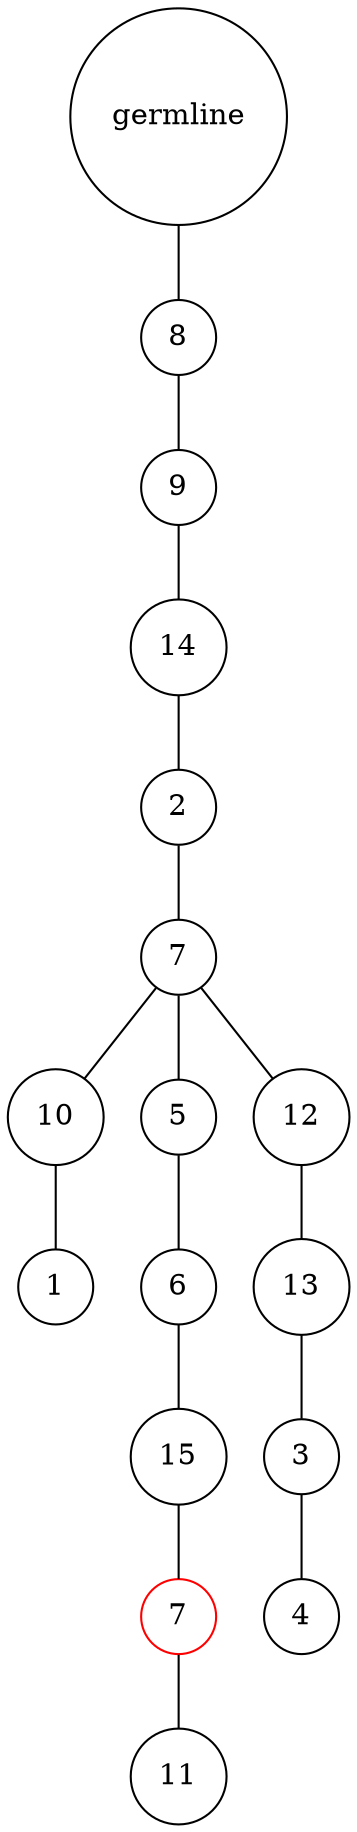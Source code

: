 graph {
	rankdir=UD;
	splines=line;
	node [shape=circle]
	"0x7fa02db262b0" [label="germline"];
	"0x7fa02db262e0" [label="8"];
	"0x7fa02db262b0" -- "0x7fa02db262e0" ;
	"0x7fa02db26310" [label="9"];
	"0x7fa02db262e0" -- "0x7fa02db26310" ;
	"0x7fa02db26340" [label="14"];
	"0x7fa02db26310" -- "0x7fa02db26340" ;
	"0x7fa02db26370" [label="2"];
	"0x7fa02db26340" -- "0x7fa02db26370" ;
	"0x7fa02db263a0" [label="7"];
	"0x7fa02db26370" -- "0x7fa02db263a0" ;
	"0x7fa02db263d0" [label="10"];
	"0x7fa02db263a0" -- "0x7fa02db263d0" ;
	"0x7fa02db26400" [label="1"];
	"0x7fa02db263d0" -- "0x7fa02db26400" ;
	"0x7fa02db26430" [label="5"];
	"0x7fa02db263a0" -- "0x7fa02db26430" ;
	"0x7fa02db26460" [label="6"];
	"0x7fa02db26430" -- "0x7fa02db26460" ;
	"0x7fa02db26490" [label="15"];
	"0x7fa02db26460" -- "0x7fa02db26490" ;
	"0x7fa02db264c0" [label="7",color="red"];
	"0x7fa02db26490" -- "0x7fa02db264c0" ;
	"0x7fa02db264f0" [label="11"];
	"0x7fa02db264c0" -- "0x7fa02db264f0" ;
	"0x7fa02db26520" [label="12"];
	"0x7fa02db263a0" -- "0x7fa02db26520" ;
	"0x7fa02db26550" [label="13"];
	"0x7fa02db26520" -- "0x7fa02db26550" ;
	"0x7fa02db26580" [label="3"];
	"0x7fa02db26550" -- "0x7fa02db26580" ;
	"0x7fa02db265b0" [label="4"];
	"0x7fa02db26580" -- "0x7fa02db265b0" ;
}
